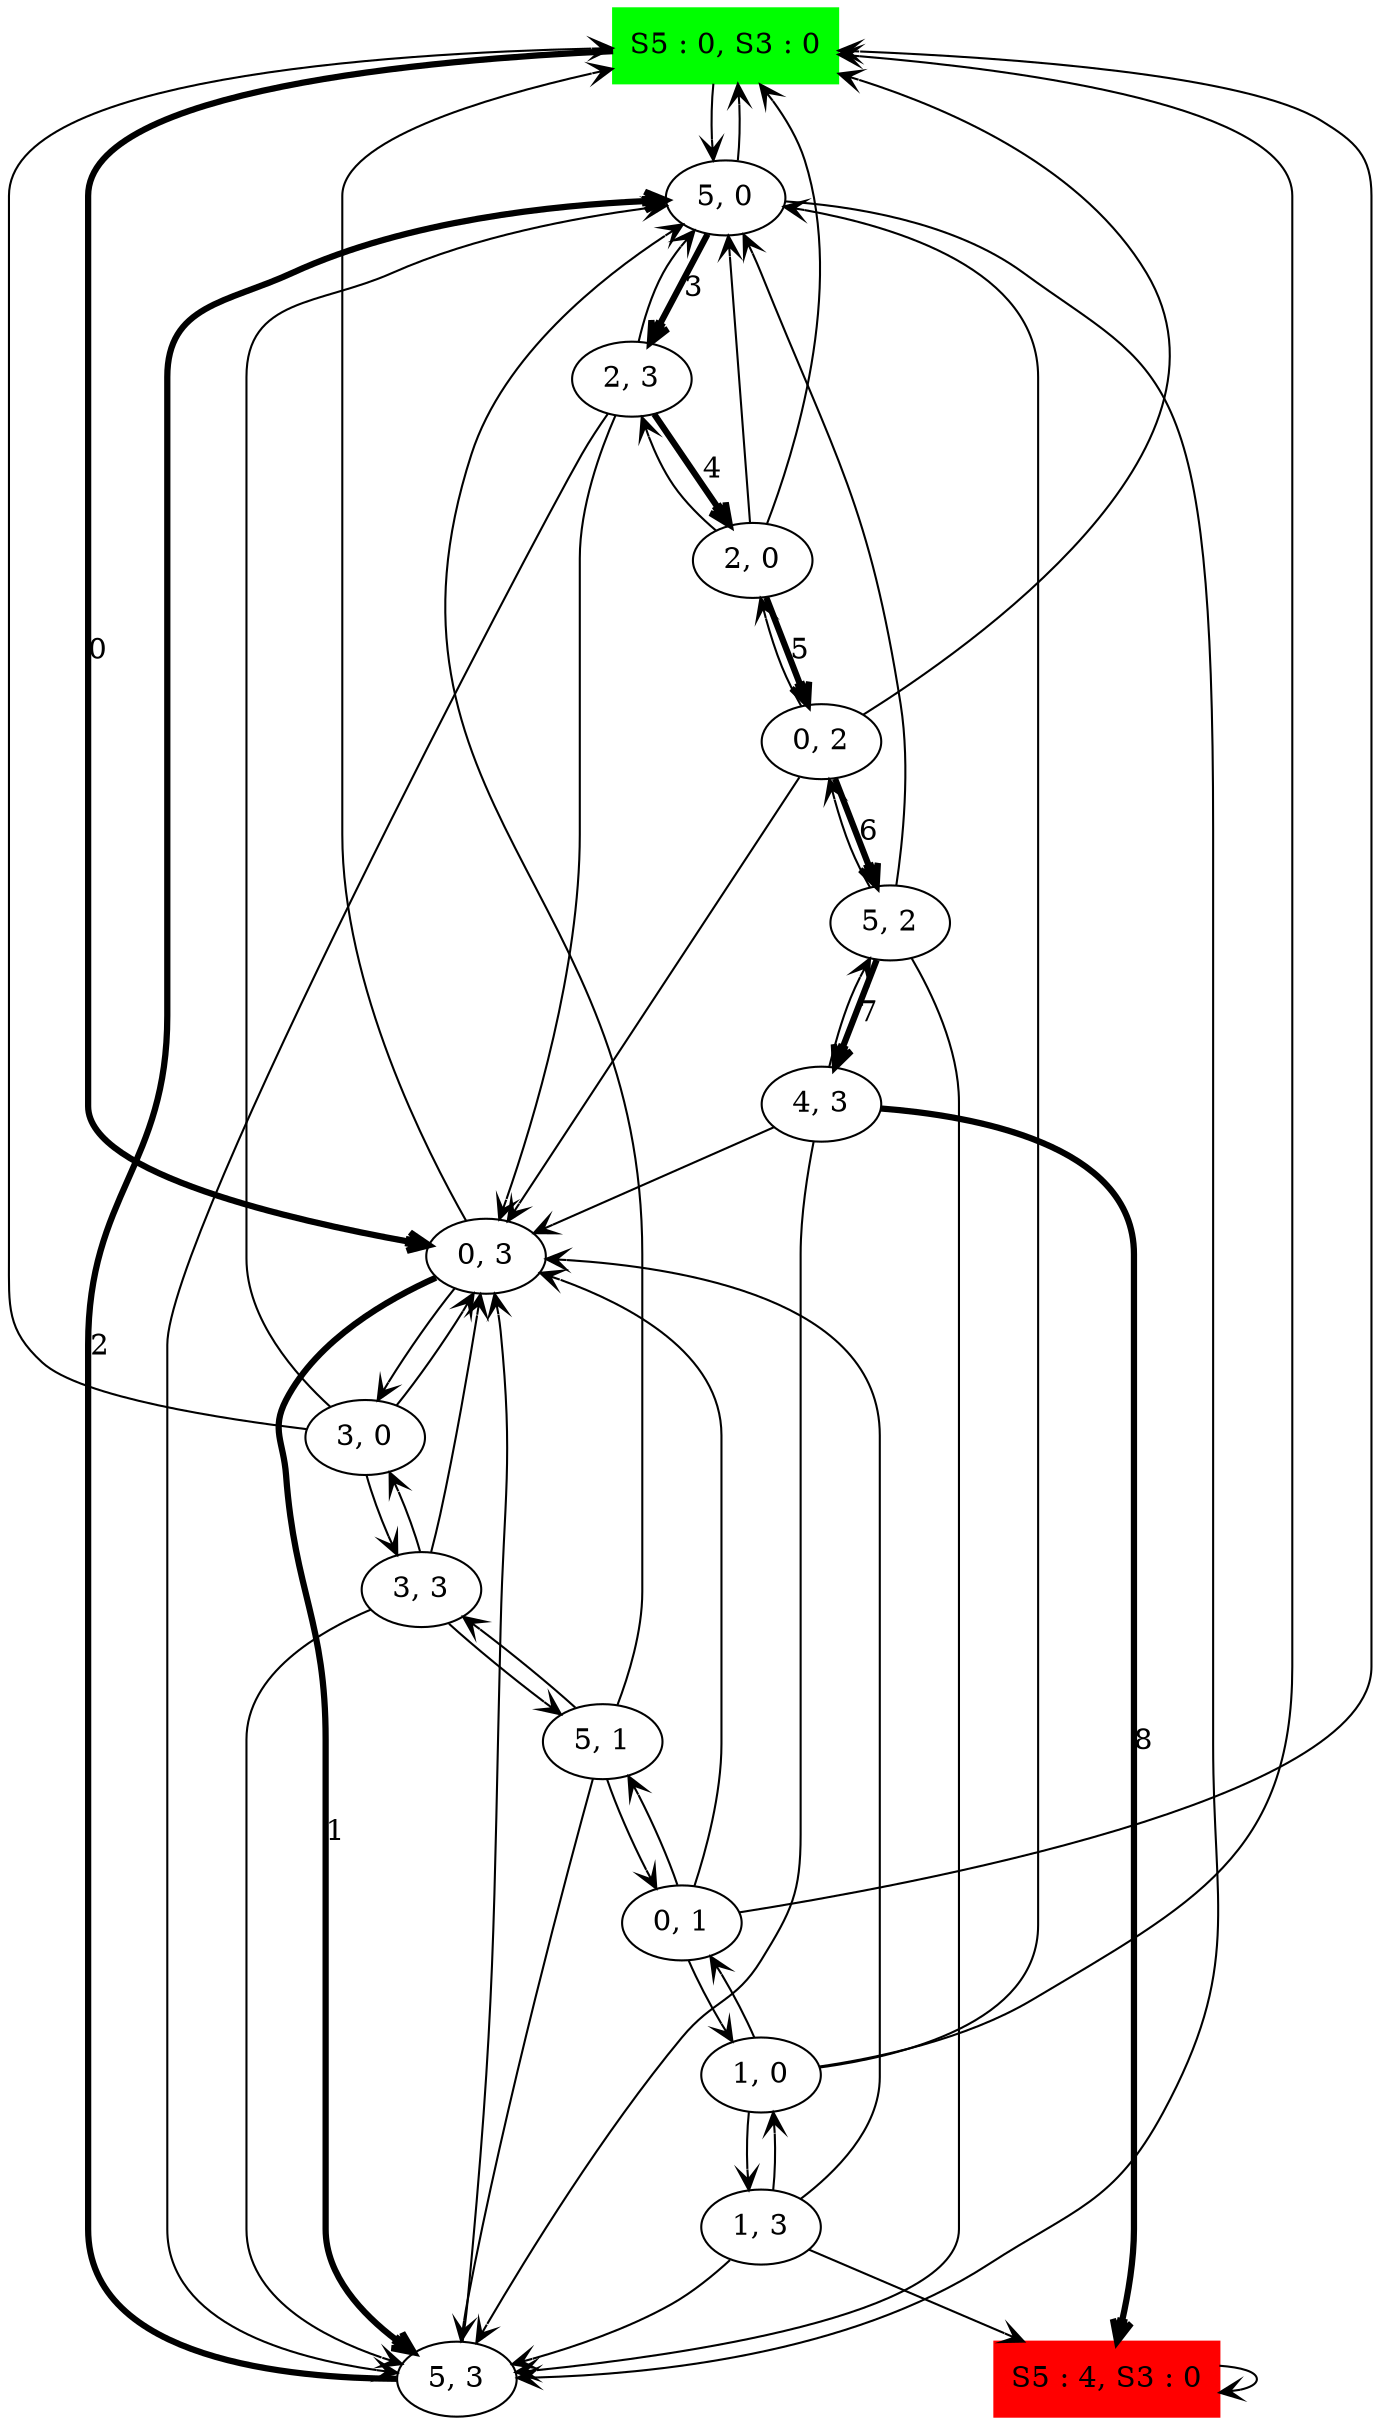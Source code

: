 digraph sceau_Sol_ {
	initial [label="S5 : 0, S3 : 0" color=green shape=box style=filled]
	final [label="S5 : 4, S3 : 0" color=red shape=box style=filled]
	initial -> "5, 0" [arrowhead=open]
	initial -> "0, 3" [label=0 arrowhead=open penwidth=3]
	"0, 3" -> "5, 3" [label=1 arrowhead=open penwidth=3]
	"0, 3" -> initial [arrowhead=open]
	"0, 3" -> "3, 0" [arrowhead=open]
	"3, 0" -> initial [arrowhead=open]
	"3, 0" -> "5, 0" [arrowhead=open]
	"3, 0" -> "0, 3" [arrowhead=open]
	"3, 0" -> "3, 3" [arrowhead=open]
	"3, 3" -> "0, 3" [arrowhead=open]
	"3, 3" -> "5, 3" [arrowhead=open]
	"3, 3" -> "3, 0" [arrowhead=open]
	"3, 3" -> "5, 1" [arrowhead=open]
	"5, 1" -> "0, 1" [arrowhead=open]
	"5, 1" -> "3, 3" [arrowhead=open]
	"5, 1" -> "5, 0" [arrowhead=open]
	"5, 1" -> "5, 3" [arrowhead=open]
	"5, 3" -> "0, 3" [arrowhead=open]
	"5, 3" -> "5, 0" [label=2 arrowhead=open penwidth=3]
	"5, 0" -> initial [arrowhead=open]
	"5, 0" -> "2, 3" [label=3 arrowhead=open penwidth=3]
	"5, 0" -> "5, 3" [arrowhead=open]
	"2, 3" -> "0, 3" [arrowhead=open]
	"2, 3" -> "5, 3" [arrowhead=open]
	"2, 3" -> "2, 0" [label=4 arrowhead=open penwidth=3]
	"2, 3" -> "5, 0" [arrowhead=open]
	"2, 0" -> initial [arrowhead=open]
	"2, 0" -> "5, 0" [arrowhead=open]
	"2, 0" -> "0, 2" [label=5 arrowhead=open penwidth=3]
	"2, 0" -> "2, 3" [arrowhead=open]
	"0, 2" -> "5, 2" [label=6 arrowhead=open penwidth=3]
	"0, 2" -> initial [arrowhead=open]
	"0, 2" -> "0, 3" [arrowhead=open]
	"0, 2" -> "2, 0" [arrowhead=open]
	"5, 2" -> "0, 2" [arrowhead=open]
	"5, 2" -> "4, 3" [label=7 arrowhead=open penwidth=3]
	"5, 2" -> "5, 0" [arrowhead=open]
	"5, 2" -> "5, 3" [arrowhead=open]
	"4, 3" -> "0, 3" [arrowhead=open]
	"4, 3" -> "5, 3" [arrowhead=open]
	"4, 3" -> final [label=8 arrowhead=open penwidth=3]
	"4, 3" -> "5, 2" [arrowhead=open]
	final -> final [arrowhead=open]
	"0, 1" -> "5, 1" [arrowhead=open]
	"0, 1" -> initial [arrowhead=open]
	"0, 1" -> "0, 3" [arrowhead=open]
	"0, 1" -> "1, 0" [arrowhead=open]
	"1, 0" -> initial [arrowhead=open]
	"1, 0" -> "5, 0" [arrowhead=open]
	"1, 0" -> "0, 1" [arrowhead=open]
	"1, 0" -> "1, 3" [arrowhead=open]
	"1, 3" -> "0, 3" [arrowhead=open]
	"1, 3" -> "5, 3" [arrowhead=open]
	"1, 3" -> "1, 0" [arrowhead=open]
	"1, 3" -> final [arrowhead=open]
}

